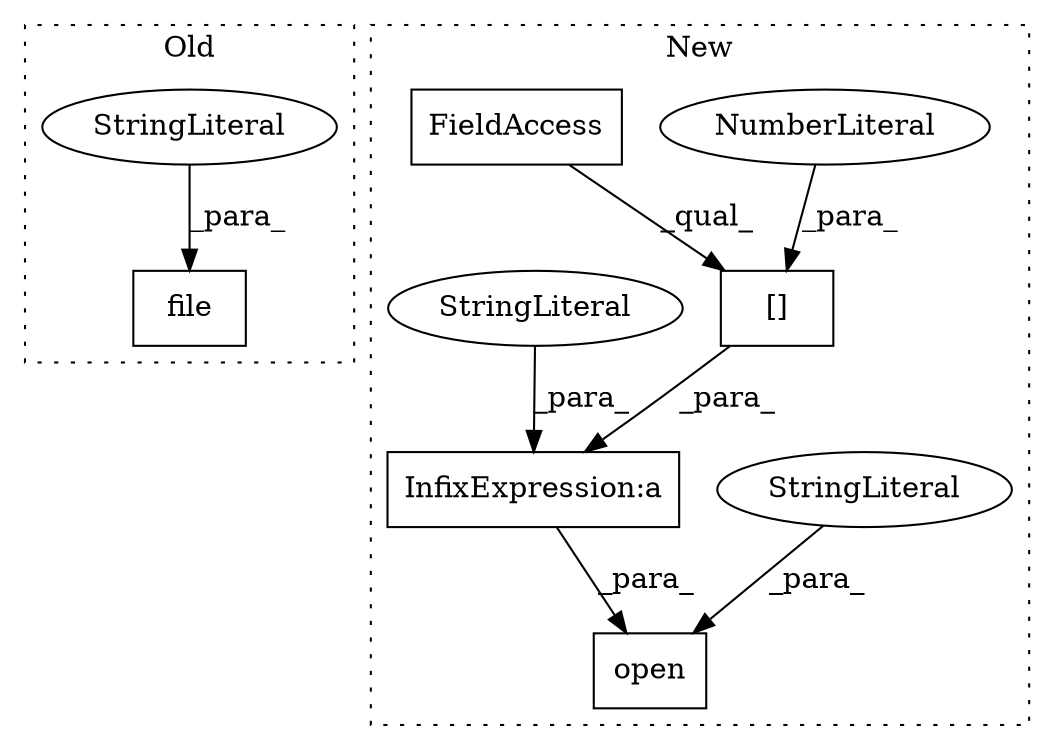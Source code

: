 digraph G {
subgraph cluster0 {
1 [label="file" a="32" s="7271,7304" l="5,1" shape="box"];
7 [label="StringLiteral" a="45" s="7276" l="24" shape="ellipse"];
label = "Old";
style="dotted";
}
subgraph cluster1 {
2 [label="open" a="32" s="7283,7344" l="5,1" shape="box"];
3 [label="InfixExpression:a" a="27" s="7317" l="3" shape="box"];
4 [label="[]" a="2" s="7320,7338" l="17,1" shape="box"];
5 [label="NumberLiteral" a="34" s="7337" l="1" shape="ellipse"];
6 [label="FieldAccess" a="22" s="7320" l="3" shape="box"];
8 [label="StringLiteral" a="45" s="7340" l="4" shape="ellipse"];
9 [label="StringLiteral" a="45" s="7288" l="29" shape="ellipse"];
label = "New";
style="dotted";
}
3 -> 2 [label="_para_"];
4 -> 3 [label="_para_"];
5 -> 4 [label="_para_"];
6 -> 4 [label="_qual_"];
7 -> 1 [label="_para_"];
8 -> 2 [label="_para_"];
9 -> 3 [label="_para_"];
}